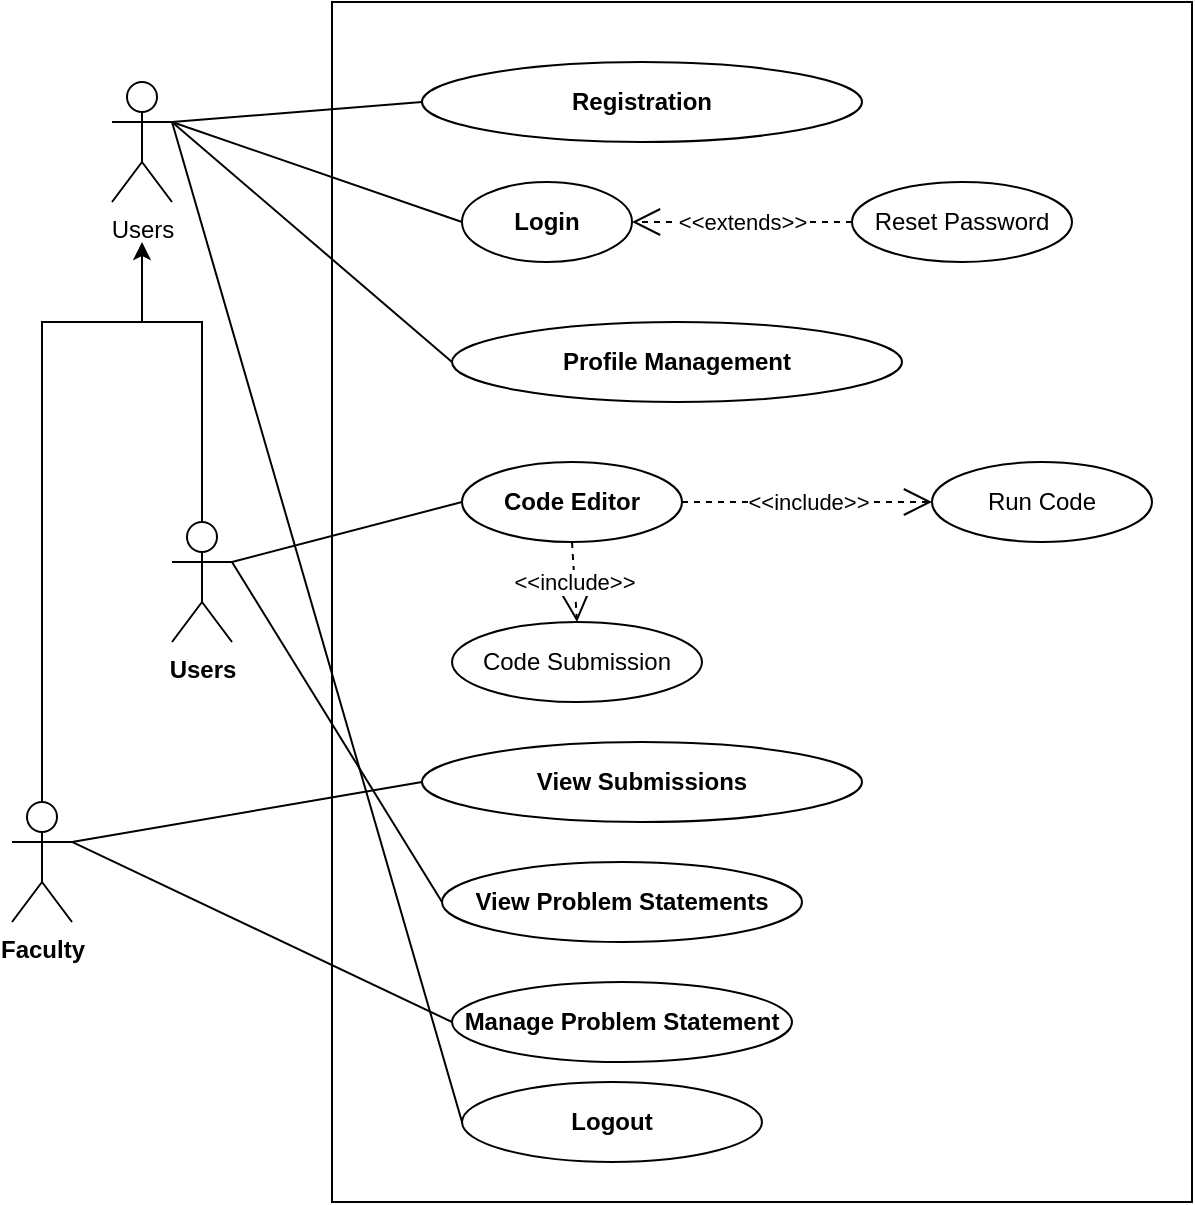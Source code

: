 <mxfile version="28.0.7">
  <diagram name="Page-1" id="vgc4KZyJiyV-oOdATero">
    <mxGraphModel dx="1678" dy="921" grid="1" gridSize="10" guides="1" tooltips="1" connect="1" arrows="1" fold="1" page="1" pageScale="1" pageWidth="850" pageHeight="1100" math="0" shadow="0">
      <root>
        <mxCell id="0" />
        <mxCell id="1" parent="0" />
        <mxCell id="R9w4oZn1IZ1u9DNi2aI7-1" value="" style="rounded=0;whiteSpace=wrap;html=1;" parent="1" vertex="1">
          <mxGeometry x="430" y="330" width="430" height="600" as="geometry" />
        </mxCell>
        <mxCell id="R9w4oZn1IZ1u9DNi2aI7-2" value="&lt;b&gt;Registration&lt;/b&gt;" style="ellipse;whiteSpace=wrap;html=1;" parent="1" vertex="1">
          <mxGeometry x="475" y="360" width="220" height="40" as="geometry" />
        </mxCell>
        <mxCell id="nBfpvjuauojzDzZDGPd1-9" style="edgeStyle=orthogonalEdgeStyle;rounded=0;orthogonalLoop=1;jettySize=auto;html=1;exitX=0.5;exitY=0;exitDx=0;exitDy=0;exitPerimeter=0;" edge="1" parent="1" source="R9w4oZn1IZ1u9DNi2aI7-4">
          <mxGeometry relative="1" as="geometry">
            <mxPoint x="335" y="450" as="targetPoint" />
            <Array as="points">
              <mxPoint x="285" y="490" />
              <mxPoint x="335" y="490" />
            </Array>
          </mxGeometry>
        </mxCell>
        <mxCell id="R9w4oZn1IZ1u9DNi2aI7-4" value="&lt;b&gt;Faculty&lt;/b&gt;" style="shape=umlActor;verticalLabelPosition=bottom;verticalAlign=top;html=1;outlineConnect=0;" parent="1" vertex="1">
          <mxGeometry x="270" y="730" width="30" height="60" as="geometry" />
        </mxCell>
        <mxCell id="R9w4oZn1IZ1u9DNi2aI7-6" value="&lt;b&gt;Logout&lt;/b&gt;" style="ellipse;whiteSpace=wrap;html=1;" parent="1" vertex="1">
          <mxGeometry x="495" y="870" width="150" height="40" as="geometry" />
        </mxCell>
        <mxCell id="R9w4oZn1IZ1u9DNi2aI7-7" value="&lt;b&gt;Profile Management&lt;/b&gt;" style="ellipse;whiteSpace=wrap;html=1;" parent="1" vertex="1">
          <mxGeometry x="490" y="490" width="225" height="40" as="geometry" />
        </mxCell>
        <mxCell id="R9w4oZn1IZ1u9DNi2aI7-10" value="&lt;b&gt;Login&lt;/b&gt;" style="ellipse;whiteSpace=wrap;html=1;" parent="1" vertex="1">
          <mxGeometry x="495" y="420" width="85" height="40" as="geometry" />
        </mxCell>
        <mxCell id="R9w4oZn1IZ1u9DNi2aI7-11" value="Reset Password" style="ellipse;whiteSpace=wrap;html=1;" parent="1" vertex="1">
          <mxGeometry x="690" y="420" width="110" height="40" as="geometry" />
        </mxCell>
        <mxCell id="R9w4oZn1IZ1u9DNi2aI7-12" value="&lt;b&gt;Code Editor&lt;/b&gt;" style="ellipse;whiteSpace=wrap;html=1;" parent="1" vertex="1">
          <mxGeometry x="495" y="560" width="110" height="40" as="geometry" />
        </mxCell>
        <mxCell id="R9w4oZn1IZ1u9DNi2aI7-13" value="Run Code" style="ellipse;whiteSpace=wrap;html=1;" parent="1" vertex="1">
          <mxGeometry x="730" y="560" width="110" height="40" as="geometry" />
        </mxCell>
        <mxCell id="R9w4oZn1IZ1u9DNi2aI7-14" value="Code Submission" style="ellipse;whiteSpace=wrap;html=1;" parent="1" vertex="1">
          <mxGeometry x="490" y="640" width="125" height="40" as="geometry" />
        </mxCell>
        <mxCell id="R9w4oZn1IZ1u9DNi2aI7-17" value="&lt;b&gt;View Submissions&lt;/b&gt;" style="ellipse;whiteSpace=wrap;html=1;" parent="1" vertex="1">
          <mxGeometry x="475" y="700" width="220" height="40" as="geometry" />
        </mxCell>
        <mxCell id="R9w4oZn1IZ1u9DNi2aI7-18" value="&lt;b&gt;Manage Problem Statement&lt;/b&gt;" style="ellipse;whiteSpace=wrap;html=1;" parent="1" vertex="1">
          <mxGeometry x="490" y="820" width="170" height="40" as="geometry" />
        </mxCell>
        <mxCell id="R9w4oZn1IZ1u9DNi2aI7-19" value="&lt;b&gt;View Problem Statements&lt;/b&gt;" style="ellipse;whiteSpace=wrap;html=1;" parent="1" vertex="1">
          <mxGeometry x="485" y="760" width="180" height="40" as="geometry" />
        </mxCell>
        <mxCell id="R9w4oZn1IZ1u9DNi2aI7-20" value="&amp;lt;&amp;lt;extends&amp;gt;&amp;gt;" style="endArrow=open;endSize=12;dashed=1;html=1;rounded=0;entryX=1;entryY=0.5;entryDx=0;entryDy=0;exitX=0;exitY=0.5;exitDx=0;exitDy=0;" parent="1" source="R9w4oZn1IZ1u9DNi2aI7-11" target="R9w4oZn1IZ1u9DNi2aI7-10" edge="1">
          <mxGeometry width="160" relative="1" as="geometry">
            <mxPoint x="710" y="500" as="sourcePoint" />
            <mxPoint x="870" y="500" as="targetPoint" />
          </mxGeometry>
        </mxCell>
        <mxCell id="R9w4oZn1IZ1u9DNi2aI7-21" value="&amp;lt;&amp;lt;include&amp;gt;&amp;gt;" style="endArrow=open;endSize=12;dashed=1;html=1;rounded=0;exitX=1;exitY=0.5;exitDx=0;exitDy=0;" parent="1" source="R9w4oZn1IZ1u9DNi2aI7-12" target="R9w4oZn1IZ1u9DNi2aI7-13" edge="1">
          <mxGeometry width="160" relative="1" as="geometry">
            <mxPoint x="670" y="720" as="sourcePoint" />
            <mxPoint x="830" y="720" as="targetPoint" />
          </mxGeometry>
        </mxCell>
        <mxCell id="R9w4oZn1IZ1u9DNi2aI7-22" value="&amp;lt;&amp;lt;include&amp;gt;&amp;gt;" style="endArrow=open;endSize=12;dashed=1;html=1;rounded=0;exitX=0.5;exitY=1;exitDx=0;exitDy=0;entryX=0.5;entryY=0;entryDx=0;entryDy=0;" parent="1" source="R9w4oZn1IZ1u9DNi2aI7-12" target="R9w4oZn1IZ1u9DNi2aI7-14" edge="1">
          <mxGeometry width="160" relative="1" as="geometry">
            <mxPoint x="820" y="540" as="sourcePoint" />
            <mxPoint x="798" y="560" as="targetPoint" />
          </mxGeometry>
        </mxCell>
        <mxCell id="R9w4oZn1IZ1u9DNi2aI7-24" value="" style="endArrow=none;html=1;rounded=0;entryX=0;entryY=0.5;entryDx=0;entryDy=0;exitX=1;exitY=0.333;exitDx=0;exitDy=0;exitPerimeter=0;" parent="1" source="nBfpvjuauojzDzZDGPd1-6" target="R9w4oZn1IZ1u9DNi2aI7-2" edge="1">
          <mxGeometry width="50" height="50" relative="1" as="geometry">
            <mxPoint x="300" y="570" as="sourcePoint" />
            <mxPoint x="350" y="390" as="targetPoint" />
          </mxGeometry>
        </mxCell>
        <mxCell id="R9w4oZn1IZ1u9DNi2aI7-28" value="" style="endArrow=none;html=1;rounded=0;entryX=0;entryY=0.5;entryDx=0;entryDy=0;exitX=1;exitY=0.333;exitDx=0;exitDy=0;exitPerimeter=0;" parent="1" source="R9w4oZn1IZ1u9DNi2aI7-4" target="R9w4oZn1IZ1u9DNi2aI7-17" edge="1">
          <mxGeometry width="50" height="50" relative="1" as="geometry">
            <mxPoint x="310" y="1020" as="sourcePoint" />
            <mxPoint x="360" y="970" as="targetPoint" />
          </mxGeometry>
        </mxCell>
        <mxCell id="R9w4oZn1IZ1u9DNi2aI7-29" style="edgeStyle=orthogonalEdgeStyle;rounded=0;orthogonalLoop=1;jettySize=auto;html=1;exitX=0.5;exitY=1;exitDx=0;exitDy=0;" parent="1" edge="1">
          <mxGeometry relative="1" as="geometry">
            <mxPoint x="832.5" y="920" as="sourcePoint" />
            <mxPoint x="832.5" y="920" as="targetPoint" />
          </mxGeometry>
        </mxCell>
        <mxCell id="R9w4oZn1IZ1u9DNi2aI7-30" value="" style="endArrow=none;html=1;rounded=0;entryX=0;entryY=0.5;entryDx=0;entryDy=0;exitX=1;exitY=0.333;exitDx=0;exitDy=0;exitPerimeter=0;" parent="1" source="R9w4oZn1IZ1u9DNi2aI7-33" target="R9w4oZn1IZ1u9DNi2aI7-19" edge="1">
          <mxGeometry width="50" height="50" relative="1" as="geometry">
            <mxPoint x="360" y="1020" as="sourcePoint" />
            <mxPoint x="500" y="900" as="targetPoint" />
          </mxGeometry>
        </mxCell>
        <mxCell id="R9w4oZn1IZ1u9DNi2aI7-33" value="&lt;b&gt;Users&lt;/b&gt;" style="shape=umlActor;verticalLabelPosition=bottom;verticalAlign=top;html=1;outlineConnect=0;" parent="1" vertex="1">
          <mxGeometry x="350" y="590" width="30" height="60" as="geometry" />
        </mxCell>
        <mxCell id="R9w4oZn1IZ1u9DNi2aI7-34" value="" style="endArrow=none;html=1;rounded=0;entryX=0;entryY=0.5;entryDx=0;entryDy=0;exitX=1;exitY=0.333;exitDx=0;exitDy=0;exitPerimeter=0;" parent="1" source="nBfpvjuauojzDzZDGPd1-6" target="R9w4oZn1IZ1u9DNi2aI7-10" edge="1">
          <mxGeometry width="50" height="50" relative="1" as="geometry">
            <mxPoint x="400" y="550" as="sourcePoint" />
            <mxPoint x="450" y="500" as="targetPoint" />
          </mxGeometry>
        </mxCell>
        <mxCell id="R9w4oZn1IZ1u9DNi2aI7-36" value="" style="endArrow=none;html=1;rounded=0;entryX=0;entryY=0.5;entryDx=0;entryDy=0;exitX=1;exitY=0.333;exitDx=0;exitDy=0;exitPerimeter=0;" parent="1" source="R9w4oZn1IZ1u9DNi2aI7-33" target="R9w4oZn1IZ1u9DNi2aI7-12" edge="1">
          <mxGeometry width="50" height="50" relative="1" as="geometry">
            <mxPoint x="420" y="710" as="sourcePoint" />
            <mxPoint x="470" y="660" as="targetPoint" />
          </mxGeometry>
        </mxCell>
        <mxCell id="R9w4oZn1IZ1u9DNi2aI7-39" value="" style="endArrow=none;html=1;rounded=0;entryX=0;entryY=0.5;entryDx=0;entryDy=0;exitX=1;exitY=0.333;exitDx=0;exitDy=0;exitPerimeter=0;" parent="1" source="nBfpvjuauojzDzZDGPd1-6" target="R9w4oZn1IZ1u9DNi2aI7-6" edge="1">
          <mxGeometry width="50" height="50" relative="1" as="geometry">
            <mxPoint x="300" y="1140" as="sourcePoint" />
            <mxPoint x="350" y="1090" as="targetPoint" />
          </mxGeometry>
        </mxCell>
        <mxCell id="R9w4oZn1IZ1u9DNi2aI7-42" value="" style="endArrow=none;html=1;rounded=0;entryX=0;entryY=0.5;entryDx=0;entryDy=0;exitX=1;exitY=0.333;exitDx=0;exitDy=0;exitPerimeter=0;" parent="1" source="R9w4oZn1IZ1u9DNi2aI7-4" target="R9w4oZn1IZ1u9DNi2aI7-18" edge="1">
          <mxGeometry width="50" height="50" relative="1" as="geometry">
            <mxPoint x="310" y="1030" as="sourcePoint" />
            <mxPoint x="360" y="980" as="targetPoint" />
          </mxGeometry>
        </mxCell>
        <mxCell id="nBfpvjuauojzDzZDGPd1-6" value="Users" style="shape=umlActor;verticalLabelPosition=bottom;verticalAlign=top;html=1;outlineConnect=0;" vertex="1" parent="1">
          <mxGeometry x="320" y="370" width="30" height="60" as="geometry" />
        </mxCell>
        <mxCell id="nBfpvjuauojzDzZDGPd1-8" value="" style="endArrow=none;html=1;rounded=0;entryX=0;entryY=0.5;entryDx=0;entryDy=0;exitX=1;exitY=0.333;exitDx=0;exitDy=0;exitPerimeter=0;" edge="1" parent="1" source="nBfpvjuauojzDzZDGPd1-6" target="R9w4oZn1IZ1u9DNi2aI7-7">
          <mxGeometry width="50" height="50" relative="1" as="geometry">
            <mxPoint x="290" y="710" as="sourcePoint" />
            <mxPoint x="340" y="660" as="targetPoint" />
          </mxGeometry>
        </mxCell>
        <mxCell id="nBfpvjuauojzDzZDGPd1-12" value="" style="endArrow=none;html=1;rounded=0;entryX=0.5;entryY=0;entryDx=0;entryDy=0;entryPerimeter=0;" edge="1" parent="1" target="R9w4oZn1IZ1u9DNi2aI7-33">
          <mxGeometry width="50" height="50" relative="1" as="geometry">
            <mxPoint x="330" y="490" as="sourcePoint" />
            <mxPoint x="340" y="660" as="targetPoint" />
            <Array as="points">
              <mxPoint x="365" y="490" />
            </Array>
          </mxGeometry>
        </mxCell>
      </root>
    </mxGraphModel>
  </diagram>
</mxfile>
